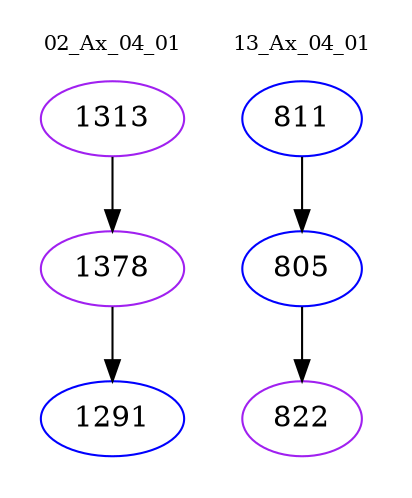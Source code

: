 digraph{
subgraph cluster_0 {
color = white
label = "02_Ax_04_01";
fontsize=10;
T0_1313 [label="1313", color="purple"]
T0_1313 -> T0_1378 [color="black"]
T0_1378 [label="1378", color="purple"]
T0_1378 -> T0_1291 [color="black"]
T0_1291 [label="1291", color="blue"]
}
subgraph cluster_1 {
color = white
label = "13_Ax_04_01";
fontsize=10;
T1_811 [label="811", color="blue"]
T1_811 -> T1_805 [color="black"]
T1_805 [label="805", color="blue"]
T1_805 -> T1_822 [color="black"]
T1_822 [label="822", color="purple"]
}
}
